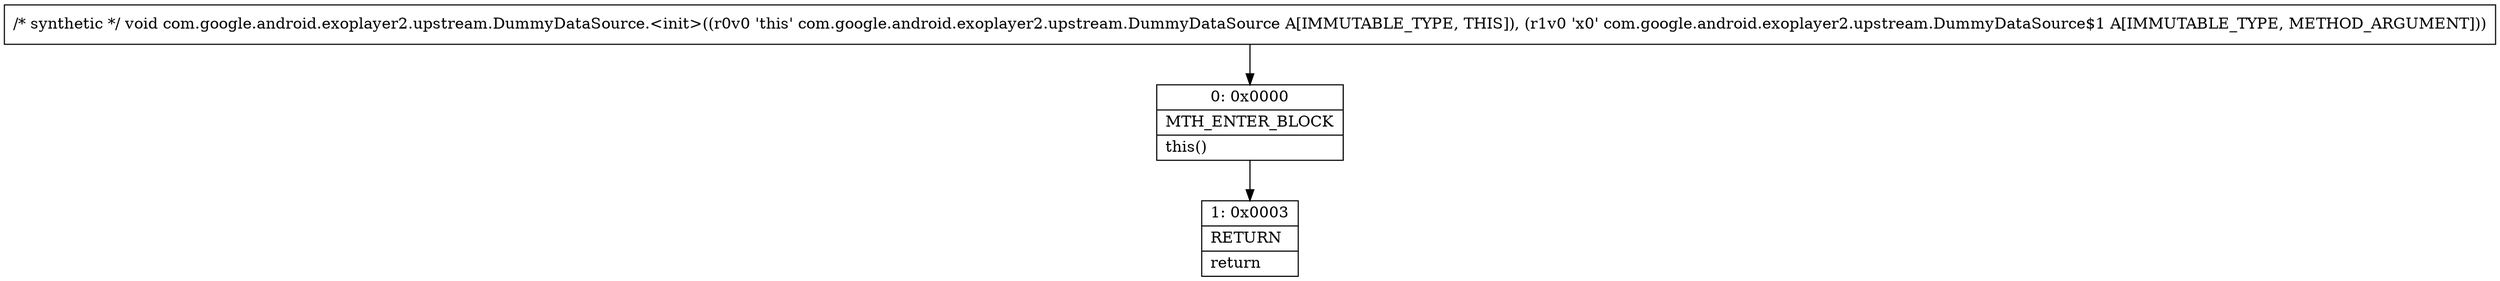 digraph "CFG forcom.google.android.exoplayer2.upstream.DummyDataSource.\<init\>(Lcom\/google\/android\/exoplayer2\/upstream\/DummyDataSource$1;)V" {
Node_0 [shape=record,label="{0\:\ 0x0000|MTH_ENTER_BLOCK\l|this()\l}"];
Node_1 [shape=record,label="{1\:\ 0x0003|RETURN\l|return\l}"];
MethodNode[shape=record,label="{\/* synthetic *\/ void com.google.android.exoplayer2.upstream.DummyDataSource.\<init\>((r0v0 'this' com.google.android.exoplayer2.upstream.DummyDataSource A[IMMUTABLE_TYPE, THIS]), (r1v0 'x0' com.google.android.exoplayer2.upstream.DummyDataSource$1 A[IMMUTABLE_TYPE, METHOD_ARGUMENT])) }"];
MethodNode -> Node_0;
Node_0 -> Node_1;
}

